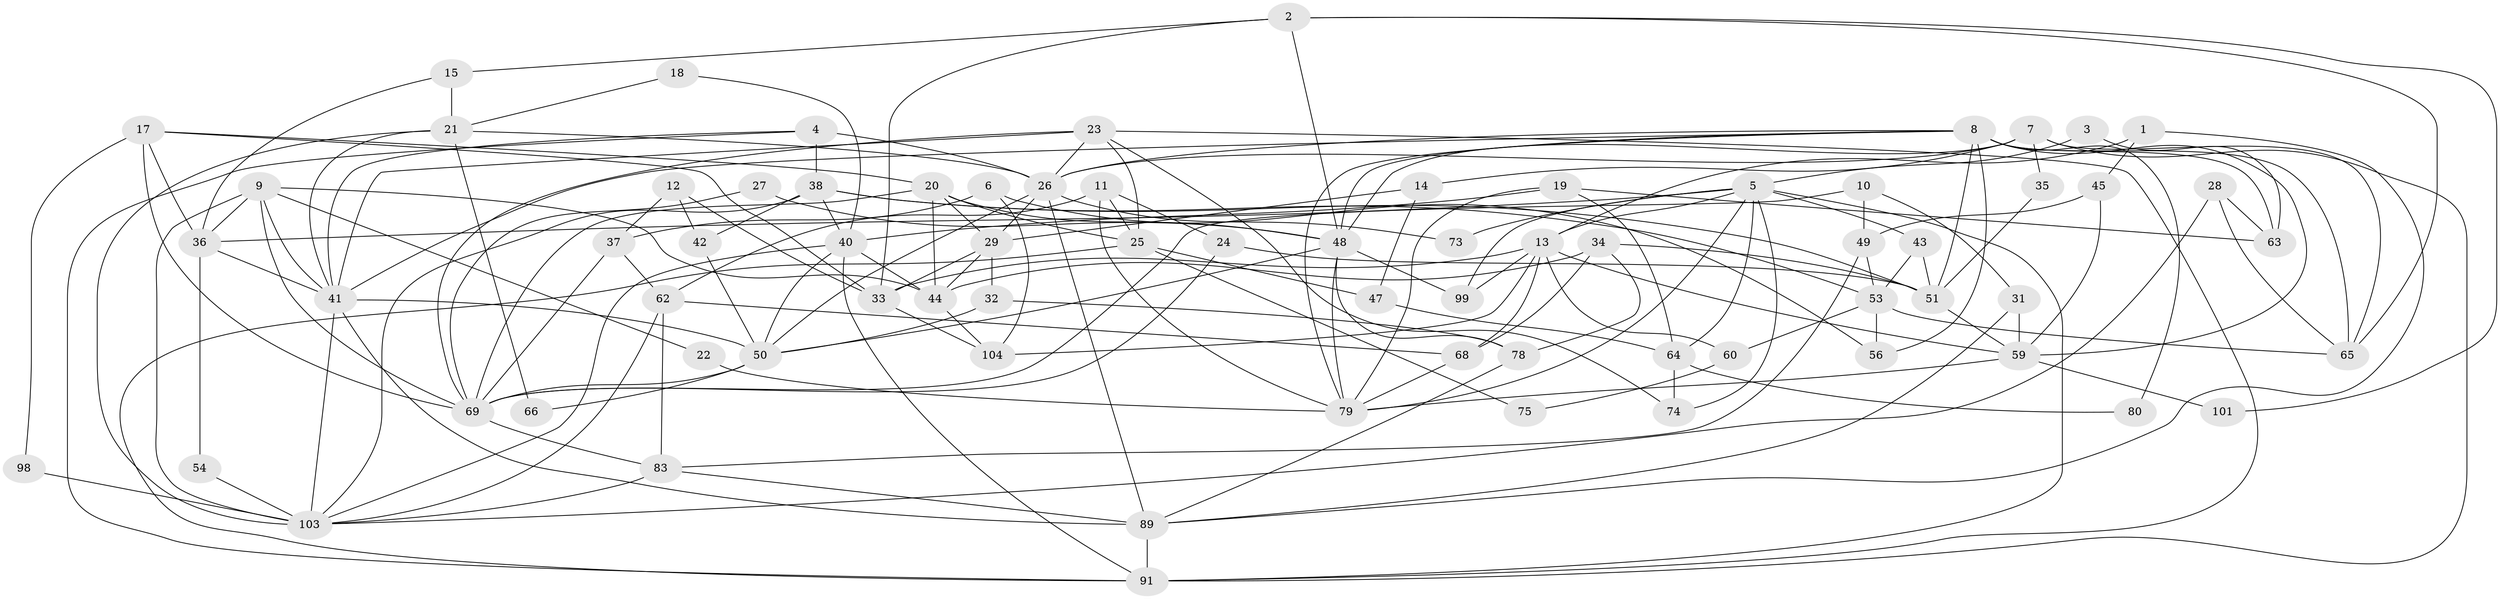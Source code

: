 // Generated by graph-tools (version 1.1) at 2025/24/03/03/25 07:24:00]
// undirected, 73 vertices, 173 edges
graph export_dot {
graph [start="1"]
  node [color=gray90,style=filled];
  1;
  2 [super="+39"];
  3;
  4;
  5 [super="+97"];
  6;
  7;
  8 [super="+96"];
  9 [super="+77"];
  10;
  11;
  12;
  13 [super="+16"];
  14;
  15;
  17 [super="+92"];
  18;
  19;
  20 [super="+52"];
  21 [super="+102"];
  22;
  23;
  24 [super="+30"];
  25 [super="+57"];
  26 [super="+87"];
  27;
  28;
  29 [super="+94"];
  31;
  32;
  33 [super="+70"];
  34;
  35;
  36 [super="+86"];
  37 [super="+58"];
  38 [super="+46"];
  40 [super="+67"];
  41 [super="+71"];
  42 [super="+55"];
  43;
  44 [super="+61"];
  45;
  47;
  48 [super="+84"];
  49;
  50 [super="+72"];
  51 [super="+88"];
  53 [super="+76"];
  54;
  56;
  59 [super="+100"];
  60;
  62;
  63;
  64;
  65;
  66;
  68 [super="+93"];
  69;
  73;
  74 [super="+82"];
  75;
  78;
  79 [super="+81"];
  80;
  83 [super="+85"];
  89 [super="+90"];
  91 [super="+95"];
  98;
  99;
  101;
  103 [super="+105"];
  104;
  1 -- 13;
  1 -- 45;
  1 -- 89;
  2 -- 101;
  2 -- 48;
  2 -- 65;
  2 -- 33;
  2 -- 15;
  3 -- 63;
  3 -- 5;
  4 -- 26 [weight=2];
  4 -- 41;
  4 -- 38;
  4 -- 91;
  5 -- 99;
  5 -- 64;
  5 -- 73;
  5 -- 79;
  5 -- 74;
  5 -- 36;
  5 -- 43;
  5 -- 13;
  5 -- 91;
  6 -- 104;
  6 -- 56;
  6 -- 37;
  7 -- 91;
  7 -- 14;
  7 -- 35;
  7 -- 65;
  7 -- 48;
  7 -- 26;
  8 -- 59 [weight=2];
  8 -- 65;
  8 -- 79;
  8 -- 51;
  8 -- 26;
  8 -- 41;
  8 -- 80;
  8 -- 48;
  8 -- 56;
  8 -- 63;
  9 -- 41;
  9 -- 22;
  9 -- 69;
  9 -- 103;
  9 -- 36;
  9 -- 44;
  10 -- 49;
  10 -- 69;
  10 -- 31;
  11 -- 62;
  11 -- 79;
  11 -- 24;
  11 -- 25;
  12 -- 37;
  12 -- 33;
  12 -- 42;
  13 -- 60;
  13 -- 99;
  13 -- 68;
  13 -- 59;
  13 -- 104;
  13 -- 33;
  14 -- 47;
  14 -- 29;
  15 -- 36;
  15 -- 21;
  17 -- 20;
  17 -- 33;
  17 -- 98;
  17 -- 36;
  17 -- 69;
  18 -- 21;
  18 -- 40;
  19 -- 40;
  19 -- 64;
  19 -- 63;
  19 -- 79;
  20 -- 48;
  20 -- 69;
  20 -- 25;
  20 -- 29;
  20 -- 44;
  21 -- 41;
  21 -- 66;
  21 -- 103;
  21 -- 26;
  22 -- 79;
  23 -- 41;
  23 -- 69;
  23 -- 25;
  23 -- 26;
  23 -- 74;
  23 -- 91;
  24 -- 69;
  24 -- 51 [weight=2];
  25 -- 47;
  25 -- 75;
  25 -- 91;
  26 -- 29;
  26 -- 89;
  26 -- 50;
  26 -- 73;
  27 -- 69;
  27 -- 48;
  28 -- 65;
  28 -- 63;
  28 -- 103;
  29 -- 44;
  29 -- 32;
  29 -- 33;
  31 -- 89;
  31 -- 59;
  32 -- 78;
  32 -- 50;
  33 -- 104;
  34 -- 44;
  34 -- 78;
  34 -- 68;
  34 -- 51;
  35 -- 51;
  36 -- 54;
  36 -- 41;
  37 -- 62;
  37 -- 69;
  38 -- 40;
  38 -- 51;
  38 -- 42;
  38 -- 103;
  38 -- 53;
  40 -- 91;
  40 -- 103;
  40 -- 44;
  40 -- 50;
  41 -- 50 [weight=2];
  41 -- 89;
  41 -- 103;
  42 -- 50;
  43 -- 53;
  43 -- 51;
  44 -- 104;
  45 -- 49;
  45 -- 59;
  47 -- 64;
  48 -- 50;
  48 -- 78;
  48 -- 79;
  48 -- 99;
  49 -- 53;
  49 -- 83;
  50 -- 66;
  50 -- 69;
  51 -- 59 [weight=2];
  53 -- 65;
  53 -- 56;
  53 -- 60;
  54 -- 103;
  59 -- 101;
  59 -- 79;
  60 -- 75;
  62 -- 68;
  62 -- 103;
  62 -- 83;
  64 -- 80;
  64 -- 74;
  68 -- 79;
  69 -- 83;
  78 -- 89;
  83 -- 103;
  83 -- 89;
  89 -- 91;
  98 -- 103;
}
